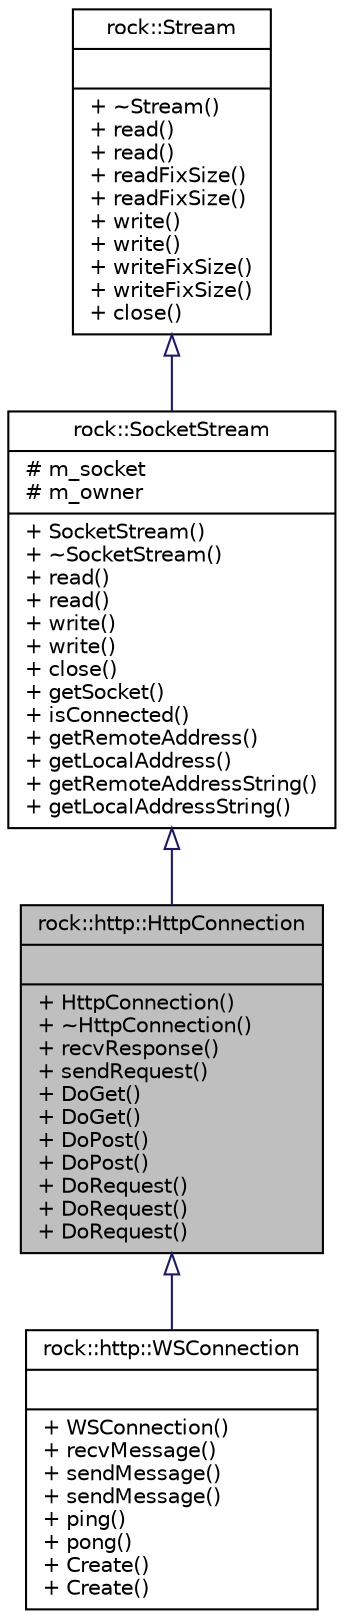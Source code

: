 digraph "rock::http::HttpConnection"
{
 // LATEX_PDF_SIZE
  edge [fontname="Helvetica",fontsize="10",labelfontname="Helvetica",labelfontsize="10"];
  node [fontname="Helvetica",fontsize="10",shape=record];
  Node1 [label="{rock::http::HttpConnection\n||+ HttpConnection()\l+ ~HttpConnection()\l+ recvResponse()\l+ sendRequest()\l+ DoGet()\l+ DoGet()\l+ DoPost()\l+ DoPost()\l+ DoRequest()\l+ DoRequest()\l+ DoRequest()\l}",height=0.2,width=0.4,color="black", fillcolor="grey75", style="filled", fontcolor="black",tooltip="HTTP客户端类"];
  Node2 -> Node1 [dir="back",color="midnightblue",fontsize="10",style="solid",arrowtail="onormal",fontname="Helvetica"];
  Node2 [label="{rock::SocketStream\n|# m_socket\l# m_owner\l|+ SocketStream()\l+ ~SocketStream()\l+ read()\l+ read()\l+ write()\l+ write()\l+ close()\l+ getSocket()\l+ isConnected()\l+ getRemoteAddress()\l+ getLocalAddress()\l+ getRemoteAddressString()\l+ getLocalAddressString()\l}",height=0.2,width=0.4,color="black", fillcolor="white", style="filled",URL="$classrock_1_1SocketStream.html",tooltip="Socket流"];
  Node3 -> Node2 [dir="back",color="midnightblue",fontsize="10",style="solid",arrowtail="onormal",fontname="Helvetica"];
  Node3 [label="{rock::Stream\n||+ ~Stream()\l+ read()\l+ read()\l+ readFixSize()\l+ readFixSize()\l+ write()\l+ write()\l+ writeFixSize()\l+ writeFixSize()\l+ close()\l}",height=0.2,width=0.4,color="black", fillcolor="white", style="filled",URL="$classrock_1_1Stream.html",tooltip="流结构"];
  Node1 -> Node4 [dir="back",color="midnightblue",fontsize="10",style="solid",arrowtail="onormal",fontname="Helvetica"];
  Node4 [label="{rock::http::WSConnection\n||+ WSConnection()\l+ recvMessage()\l+ sendMessage()\l+ sendMessage()\l+ ping()\l+ pong()\l+ Create()\l+ Create()\l}",height=0.2,width=0.4,color="black", fillcolor="white", style="filled",URL="$classrock_1_1http_1_1WSConnection.html",tooltip=" "];
}
